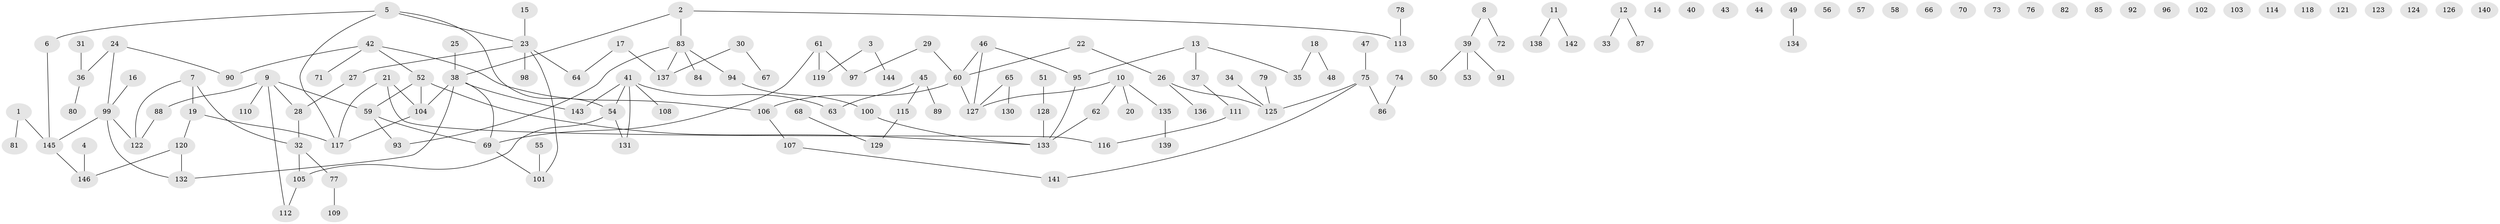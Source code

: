 // coarse degree distribution, {0: 0.3561643835616438, 1: 0.273972602739726, 4: 0.1232876712328767, 2: 0.1506849315068493, 9: 0.0273972602739726, 3: 0.0410958904109589, 6: 0.0136986301369863, 5: 0.0136986301369863}
// Generated by graph-tools (version 1.1) at 2025/43/03/04/25 21:43:38]
// undirected, 146 vertices, 141 edges
graph export_dot {
graph [start="1"]
  node [color=gray90,style=filled];
  1;
  2;
  3;
  4;
  5;
  6;
  7;
  8;
  9;
  10;
  11;
  12;
  13;
  14;
  15;
  16;
  17;
  18;
  19;
  20;
  21;
  22;
  23;
  24;
  25;
  26;
  27;
  28;
  29;
  30;
  31;
  32;
  33;
  34;
  35;
  36;
  37;
  38;
  39;
  40;
  41;
  42;
  43;
  44;
  45;
  46;
  47;
  48;
  49;
  50;
  51;
  52;
  53;
  54;
  55;
  56;
  57;
  58;
  59;
  60;
  61;
  62;
  63;
  64;
  65;
  66;
  67;
  68;
  69;
  70;
  71;
  72;
  73;
  74;
  75;
  76;
  77;
  78;
  79;
  80;
  81;
  82;
  83;
  84;
  85;
  86;
  87;
  88;
  89;
  90;
  91;
  92;
  93;
  94;
  95;
  96;
  97;
  98;
  99;
  100;
  101;
  102;
  103;
  104;
  105;
  106;
  107;
  108;
  109;
  110;
  111;
  112;
  113;
  114;
  115;
  116;
  117;
  118;
  119;
  120;
  121;
  122;
  123;
  124;
  125;
  126;
  127;
  128;
  129;
  130;
  131;
  132;
  133;
  134;
  135;
  136;
  137;
  138;
  139;
  140;
  141;
  142;
  143;
  144;
  145;
  146;
  1 -- 81;
  1 -- 145;
  2 -- 38;
  2 -- 83;
  2 -- 113;
  3 -- 119;
  3 -- 144;
  4 -- 146;
  5 -- 6;
  5 -- 23;
  5 -- 54;
  5 -- 117;
  6 -- 145;
  7 -- 19;
  7 -- 32;
  7 -- 122;
  8 -- 39;
  8 -- 72;
  9 -- 28;
  9 -- 59;
  9 -- 88;
  9 -- 110;
  9 -- 112;
  10 -- 20;
  10 -- 62;
  10 -- 127;
  10 -- 135;
  11 -- 138;
  11 -- 142;
  12 -- 33;
  12 -- 87;
  13 -- 35;
  13 -- 37;
  13 -- 95;
  15 -- 23;
  16 -- 99;
  17 -- 64;
  17 -- 137;
  18 -- 35;
  18 -- 48;
  19 -- 117;
  19 -- 120;
  21 -- 104;
  21 -- 116;
  21 -- 117;
  22 -- 26;
  22 -- 60;
  23 -- 27;
  23 -- 64;
  23 -- 98;
  23 -- 101;
  24 -- 36;
  24 -- 90;
  24 -- 99;
  25 -- 38;
  26 -- 125;
  26 -- 136;
  27 -- 28;
  28 -- 32;
  29 -- 60;
  29 -- 97;
  30 -- 67;
  30 -- 137;
  31 -- 36;
  32 -- 77;
  32 -- 105;
  34 -- 125;
  36 -- 80;
  37 -- 111;
  38 -- 69;
  38 -- 104;
  38 -- 132;
  38 -- 143;
  39 -- 50;
  39 -- 53;
  39 -- 91;
  41 -- 54;
  41 -- 63;
  41 -- 108;
  41 -- 131;
  41 -- 143;
  42 -- 52;
  42 -- 71;
  42 -- 90;
  42 -- 106;
  45 -- 63;
  45 -- 89;
  45 -- 115;
  46 -- 60;
  46 -- 95;
  46 -- 127;
  47 -- 75;
  49 -- 134;
  51 -- 128;
  52 -- 59;
  52 -- 104;
  52 -- 133;
  54 -- 105;
  54 -- 131;
  55 -- 101;
  59 -- 69;
  59 -- 93;
  60 -- 106;
  60 -- 127;
  61 -- 69;
  61 -- 97;
  61 -- 119;
  62 -- 133;
  65 -- 127;
  65 -- 130;
  68 -- 129;
  69 -- 101;
  74 -- 86;
  75 -- 86;
  75 -- 125;
  75 -- 141;
  77 -- 109;
  78 -- 113;
  79 -- 125;
  83 -- 84;
  83 -- 93;
  83 -- 94;
  83 -- 137;
  88 -- 122;
  94 -- 100;
  95 -- 133;
  99 -- 122;
  99 -- 132;
  99 -- 145;
  100 -- 133;
  104 -- 117;
  105 -- 112;
  106 -- 107;
  107 -- 141;
  111 -- 116;
  115 -- 129;
  120 -- 132;
  120 -- 146;
  128 -- 133;
  135 -- 139;
  145 -- 146;
}
